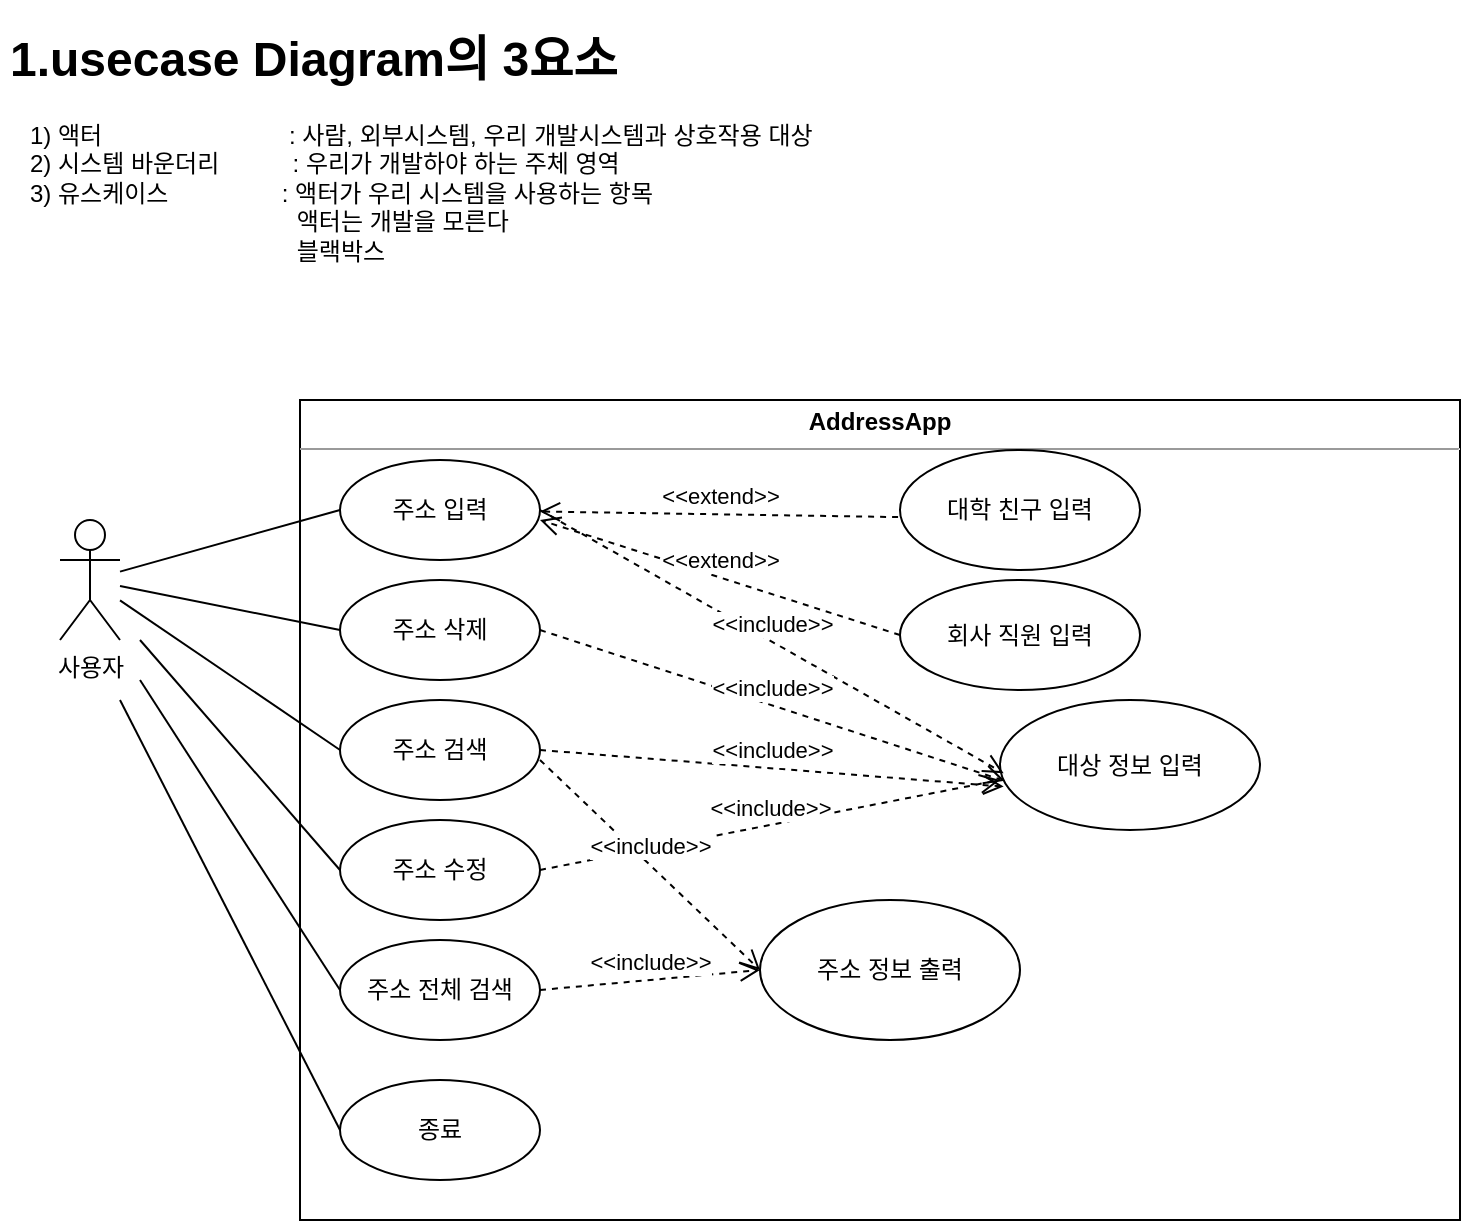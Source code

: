 <mxfile version="13.6.2" type="device"><diagram id="iOSu0nOfiqZI1sEEt2oa" name="Page-1"><mxGraphModel dx="554" dy="274" grid="1" gridSize="10" guides="1" tooltips="1" connect="1" arrows="1" fold="1" page="1" pageScale="1" pageWidth="827" pageHeight="1169" math="0" shadow="0"><root><mxCell id="0"/><mxCell id="1" parent="0"/><mxCell id="HutDP3HBDt3u4Zp7RLR8-1" value="&lt;h1&gt;1.usecase Diagram의 3요소&lt;/h1&gt;&lt;div&gt;&amp;nbsp; &amp;nbsp;1) 액터&amp;nbsp; &amp;nbsp; &amp;nbsp; &amp;nbsp; &amp;nbsp; &amp;nbsp; &amp;nbsp; &amp;nbsp; &amp;nbsp; &amp;nbsp; &amp;nbsp; &amp;nbsp; &amp;nbsp; &amp;nbsp; : 사람, 외부시스템, 우리 개발시스템과 상호작용 대상&lt;/div&gt;&lt;div&gt;&amp;nbsp; &amp;nbsp;2) 시스템 바운더리&amp;nbsp; &amp;nbsp; &amp;nbsp; &amp;nbsp; &amp;nbsp; &amp;nbsp;: 우리가 개발하야 하는 주체 영역&lt;/div&gt;&lt;div&gt;&amp;nbsp; &amp;nbsp;3) 유스케이스&amp;nbsp; &amp;nbsp; &amp;nbsp; &amp;nbsp; &amp;nbsp; &amp;nbsp; &amp;nbsp; &amp;nbsp; &amp;nbsp;: 액터가 우리 시스템을 사용하는 항목&lt;/div&gt;&lt;div&gt;&amp;nbsp; &amp;nbsp; &amp;nbsp; &amp;nbsp; &amp;nbsp; &amp;nbsp; &amp;nbsp; &amp;nbsp; &amp;nbsp; &amp;nbsp; &amp;nbsp; &amp;nbsp; &amp;nbsp; &amp;nbsp; &amp;nbsp; &amp;nbsp; &amp;nbsp; &amp;nbsp; &amp;nbsp; &amp;nbsp; &amp;nbsp; &amp;nbsp;액터는 개발을 모른다&lt;/div&gt;&lt;div&gt;&amp;nbsp; &amp;nbsp; &amp;nbsp; &amp;nbsp; &amp;nbsp; &amp;nbsp; &amp;nbsp; &amp;nbsp; &amp;nbsp; &amp;nbsp; &amp;nbsp; &amp;nbsp; &amp;nbsp; &amp;nbsp; &amp;nbsp; &amp;nbsp; &amp;nbsp; &amp;nbsp; &amp;nbsp; &amp;nbsp; &amp;nbsp; &amp;nbsp;블랙박스&lt;/div&gt;" style="text;html=1;strokeColor=none;fillColor=none;spacing=5;spacingTop=-20;whiteSpace=wrap;overflow=hidden;rounded=0;" vertex="1" parent="1"><mxGeometry x="10" y="20" width="450" height="140" as="geometry"/></mxCell><mxCell id="HutDP3HBDt3u4Zp7RLR8-7" value="&lt;p style=&quot;margin: 0px ; margin-top: 4px ; text-align: center&quot;&gt;&lt;b&gt;AddressApp&lt;/b&gt;&lt;/p&gt;&lt;hr size=&quot;1&quot;&gt;&lt;div style=&quot;height: 2px&quot;&gt;&lt;/div&gt;" style="verticalAlign=top;align=left;overflow=fill;fontSize=12;fontFamily=Helvetica;html=1;" vertex="1" parent="1"><mxGeometry x="160" y="210" width="580" height="410" as="geometry"/></mxCell><mxCell id="HutDP3HBDt3u4Zp7RLR8-8" value="사용자" style="shape=umlActor;verticalLabelPosition=bottom;verticalAlign=top;html=1;" vertex="1" parent="1"><mxGeometry x="40" y="270" width="30" height="60" as="geometry"/></mxCell><mxCell id="HutDP3HBDt3u4Zp7RLR8-9" value="주소 입력" style="ellipse;whiteSpace=wrap;html=1;" vertex="1" parent="1"><mxGeometry x="180" y="240" width="100" height="50" as="geometry"/></mxCell><mxCell id="HutDP3HBDt3u4Zp7RLR8-10" value="주소 삭제" style="ellipse;whiteSpace=wrap;html=1;" vertex="1" parent="1"><mxGeometry x="180" y="300" width="100" height="50" as="geometry"/></mxCell><mxCell id="HutDP3HBDt3u4Zp7RLR8-11" value="주소 검색" style="ellipse;whiteSpace=wrap;html=1;" vertex="1" parent="1"><mxGeometry x="180" y="360" width="100" height="50" as="geometry"/></mxCell><mxCell id="HutDP3HBDt3u4Zp7RLR8-12" value="주소 수정" style="ellipse;whiteSpace=wrap;html=1;" vertex="1" parent="1"><mxGeometry x="180" y="420" width="100" height="50" as="geometry"/></mxCell><mxCell id="HutDP3HBDt3u4Zp7RLR8-13" value="주소 전체 검색" style="ellipse;whiteSpace=wrap;html=1;" vertex="1" parent="1"><mxGeometry x="180" y="480" width="100" height="50" as="geometry"/></mxCell><mxCell id="HutDP3HBDt3u4Zp7RLR8-14" value="종료" style="ellipse;whiteSpace=wrap;html=1;" vertex="1" parent="1"><mxGeometry x="180" y="550" width="100" height="50" as="geometry"/></mxCell><mxCell id="HutDP3HBDt3u4Zp7RLR8-15" value="" style="endArrow=none;html=1;entryX=0;entryY=0.5;entryDx=0;entryDy=0;" edge="1" parent="1" source="HutDP3HBDt3u4Zp7RLR8-8" target="HutDP3HBDt3u4Zp7RLR8-9"><mxGeometry width="50" height="50" relative="1" as="geometry"><mxPoint x="250" y="370" as="sourcePoint"/><mxPoint x="300" y="320" as="targetPoint"/></mxGeometry></mxCell><mxCell id="HutDP3HBDt3u4Zp7RLR8-16" value="" style="endArrow=none;html=1;entryX=0;entryY=0.5;entryDx=0;entryDy=0;" edge="1" parent="1" source="HutDP3HBDt3u4Zp7RLR8-8" target="HutDP3HBDt3u4Zp7RLR8-10"><mxGeometry width="50" height="50" relative="1" as="geometry"><mxPoint x="250" y="370" as="sourcePoint"/><mxPoint x="300" y="320" as="targetPoint"/></mxGeometry></mxCell><mxCell id="HutDP3HBDt3u4Zp7RLR8-17" value="" style="endArrow=none;html=1;entryX=0;entryY=0.5;entryDx=0;entryDy=0;" edge="1" parent="1" source="HutDP3HBDt3u4Zp7RLR8-8" target="HutDP3HBDt3u4Zp7RLR8-11"><mxGeometry width="50" height="50" relative="1" as="geometry"><mxPoint x="250" y="400" as="sourcePoint"/><mxPoint x="300" y="350" as="targetPoint"/></mxGeometry></mxCell><mxCell id="HutDP3HBDt3u4Zp7RLR8-18" value="" style="endArrow=none;html=1;entryX=0;entryY=0.5;entryDx=0;entryDy=0;" edge="1" parent="1" target="HutDP3HBDt3u4Zp7RLR8-12"><mxGeometry width="50" height="50" relative="1" as="geometry"><mxPoint x="80" y="330" as="sourcePoint"/><mxPoint x="300" y="350" as="targetPoint"/></mxGeometry></mxCell><mxCell id="HutDP3HBDt3u4Zp7RLR8-19" value="" style="endArrow=none;html=1;entryX=0;entryY=0.5;entryDx=0;entryDy=0;" edge="1" parent="1" target="HutDP3HBDt3u4Zp7RLR8-13"><mxGeometry width="50" height="50" relative="1" as="geometry"><mxPoint x="80" y="350" as="sourcePoint"/><mxPoint x="300" y="350" as="targetPoint"/></mxGeometry></mxCell><mxCell id="HutDP3HBDt3u4Zp7RLR8-20" value="" style="endArrow=none;html=1;entryX=0;entryY=0.5;entryDx=0;entryDy=0;" edge="1" parent="1" target="HutDP3HBDt3u4Zp7RLR8-14"><mxGeometry width="50" height="50" relative="1" as="geometry"><mxPoint x="70" y="360" as="sourcePoint"/><mxPoint x="300" y="420" as="targetPoint"/></mxGeometry></mxCell><mxCell id="HutDP3HBDt3u4Zp7RLR8-21" value="대상 정보 입력" style="ellipse;whiteSpace=wrap;html=1;" vertex="1" parent="1"><mxGeometry x="510" y="360" width="130" height="65" as="geometry"/></mxCell><mxCell id="HutDP3HBDt3u4Zp7RLR8-22" value="&amp;lt;&amp;lt;include&amp;gt;&amp;gt;" style="html=1;verticalAlign=bottom;endArrow=open;dashed=1;endSize=8;exitX=1;exitY=0.5;exitDx=0;exitDy=0;entryX=0.014;entryY=0.563;entryDx=0;entryDy=0;entryPerimeter=0;" edge="1" parent="1" source="HutDP3HBDt3u4Zp7RLR8-9" target="HutDP3HBDt3u4Zp7RLR8-21"><mxGeometry relative="1" as="geometry"><mxPoint x="320" y="410" as="sourcePoint"/><mxPoint x="240" y="410" as="targetPoint"/></mxGeometry></mxCell><mxCell id="HutDP3HBDt3u4Zp7RLR8-23" value="&amp;lt;&amp;lt;include&amp;gt;&amp;gt;" style="html=1;verticalAlign=bottom;endArrow=open;dashed=1;endSize=8;exitX=1;exitY=0.5;exitDx=0;exitDy=0;entryX=0.018;entryY=0.622;entryDx=0;entryDy=0;entryPerimeter=0;" edge="1" parent="1" source="HutDP3HBDt3u4Zp7RLR8-10" target="HutDP3HBDt3u4Zp7RLR8-21"><mxGeometry relative="1" as="geometry"><mxPoint x="290.0" y="275" as="sourcePoint"/><mxPoint x="390" y="300" as="targetPoint"/></mxGeometry></mxCell><mxCell id="HutDP3HBDt3u4Zp7RLR8-24" value="&amp;lt;&amp;lt;include&amp;gt;&amp;gt;" style="html=1;verticalAlign=bottom;endArrow=open;dashed=1;endSize=8;exitX=1;exitY=0.5;exitDx=0;exitDy=0;entryX=0.014;entryY=0.666;entryDx=0;entryDy=0;entryPerimeter=0;" edge="1" parent="1" source="HutDP3HBDt3u4Zp7RLR8-11" target="HutDP3HBDt3u4Zp7RLR8-21"><mxGeometry relative="1" as="geometry"><mxPoint x="290.0" y="335" as="sourcePoint"/><mxPoint x="400" y="310" as="targetPoint"/></mxGeometry></mxCell><mxCell id="HutDP3HBDt3u4Zp7RLR8-25" value="&amp;lt;&amp;lt;include&amp;gt;&amp;gt;" style="html=1;verticalAlign=bottom;endArrow=open;dashed=1;endSize=8;exitX=1;exitY=0.5;exitDx=0;exitDy=0;" edge="1" parent="1" source="HutDP3HBDt3u4Zp7RLR8-12"><mxGeometry relative="1" as="geometry"><mxPoint x="300.0" y="345" as="sourcePoint"/><mxPoint x="510" y="400" as="targetPoint"/></mxGeometry></mxCell><mxCell id="HutDP3HBDt3u4Zp7RLR8-26" value="주소 정보 출력" style="ellipse;whiteSpace=wrap;html=1;" vertex="1" parent="1"><mxGeometry x="390" y="460" width="130" height="70" as="geometry"/></mxCell><mxCell id="HutDP3HBDt3u4Zp7RLR8-27" value="&amp;lt;&amp;lt;include&amp;gt;&amp;gt;" style="html=1;verticalAlign=bottom;endArrow=open;dashed=1;endSize=8;exitX=1;exitY=0.6;exitDx=0;exitDy=0;entryX=0;entryY=0.5;entryDx=0;entryDy=0;exitPerimeter=0;" edge="1" parent="1" source="HutDP3HBDt3u4Zp7RLR8-11" target="HutDP3HBDt3u4Zp7RLR8-26"><mxGeometry relative="1" as="geometry"><mxPoint x="290" y="455" as="sourcePoint"/><mxPoint x="400" y="320" as="targetPoint"/></mxGeometry></mxCell><mxCell id="HutDP3HBDt3u4Zp7RLR8-28" value="&amp;lt;&amp;lt;include&amp;gt;&amp;gt;" style="html=1;verticalAlign=bottom;endArrow=open;dashed=1;endSize=8;exitX=1;exitY=0.5;exitDx=0;exitDy=0;entryX=0;entryY=0.5;entryDx=0;entryDy=0;" edge="1" parent="1" source="HutDP3HBDt3u4Zp7RLR8-13" target="HutDP3HBDt3u4Zp7RLR8-26"><mxGeometry relative="1" as="geometry"><mxPoint x="300" y="465" as="sourcePoint"/><mxPoint x="410" y="330" as="targetPoint"/></mxGeometry></mxCell><mxCell id="HutDP3HBDt3u4Zp7RLR8-29" value="대학 친구 입력" style="ellipse;whiteSpace=wrap;html=1;" vertex="1" parent="1"><mxGeometry x="460" y="235" width="120" height="60" as="geometry"/></mxCell><mxCell id="HutDP3HBDt3u4Zp7RLR8-31" value="회사 직원 입력" style="ellipse;whiteSpace=wrap;html=1;" vertex="1" parent="1"><mxGeometry x="460" y="300" width="120" height="55" as="geometry"/></mxCell><mxCell id="HutDP3HBDt3u4Zp7RLR8-32" value="&amp;lt;&amp;lt;extend&amp;gt;&amp;gt;" style="html=1;verticalAlign=bottom;endArrow=open;dashed=1;endSize=8;exitX=-0.008;exitY=0.559;exitDx=0;exitDy=0;exitPerimeter=0;" edge="1" parent="1" source="HutDP3HBDt3u4Zp7RLR8-29" target="HutDP3HBDt3u4Zp7RLR8-9"><mxGeometry relative="1" as="geometry"><mxPoint x="320.0" y="240" as="sourcePoint"/><mxPoint x="551.82" y="371.595" as="targetPoint"/></mxGeometry></mxCell><mxCell id="HutDP3HBDt3u4Zp7RLR8-33" value="&amp;lt;&amp;lt;extend&amp;gt;&amp;gt;" style="html=1;verticalAlign=bottom;endArrow=open;dashed=1;endSize=8;exitX=0;exitY=0.5;exitDx=0;exitDy=0;" edge="1" parent="1" source="HutDP3HBDt3u4Zp7RLR8-31"><mxGeometry relative="1" as="geometry"><mxPoint x="469.04" y="278.54" as="sourcePoint"/><mxPoint x="280" y="270" as="targetPoint"/></mxGeometry></mxCell></root></mxGraphModel></diagram></mxfile>